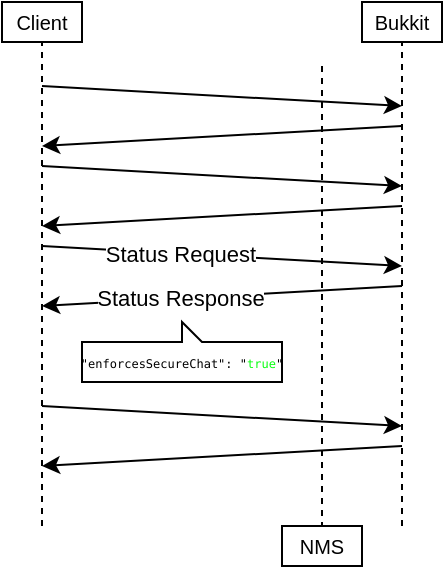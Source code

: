 <mxfile version="21.1.4" type="device">
  <diagram name="Page-1" id="VzulDhT4vkzdBkC5_DnN">
    <mxGraphModel dx="592" dy="348" grid="1" gridSize="10" guides="1" tooltips="1" connect="1" arrows="1" fold="1" page="1" pageScale="1" pageWidth="850" pageHeight="1100" math="0" shadow="0">
      <root>
        <mxCell id="0" />
        <mxCell id="1" parent="0" />
        <mxCell id="Z0ClTi26Nn-N9r6xedXH-1" value="&lt;font style=&quot;font-size: 10px;&quot;&gt;Client&lt;/font&gt;" style="rounded=0;whiteSpace=wrap;html=1;" vertex="1" parent="1">
          <mxGeometry x="240" y="108" width="40" height="20" as="geometry" />
        </mxCell>
        <mxCell id="Z0ClTi26Nn-N9r6xedXH-2" value="NMS" style="rounded=0;whiteSpace=wrap;html=1;fontSize=10;" vertex="1" parent="1">
          <mxGeometry x="380" y="370" width="40" height="20" as="geometry" />
        </mxCell>
        <mxCell id="Z0ClTi26Nn-N9r6xedXH-5" value="Status Request" style="endArrow=classic;html=1;rounded=0;" edge="1" parent="1">
          <mxGeometry x="-0.233" relative="1" as="geometry">
            <mxPoint x="260" y="230" as="sourcePoint" />
            <mxPoint x="440" y="240" as="targetPoint" />
            <mxPoint as="offset" />
          </mxGeometry>
        </mxCell>
        <mxCell id="Z0ClTi26Nn-N9r6xedXH-23" value="Bukkit" style="rounded=0;whiteSpace=wrap;html=1;fontSize=10;" vertex="1" parent="1">
          <mxGeometry x="420" y="108" width="40" height="20" as="geometry" />
        </mxCell>
        <mxCell id="Z0ClTi26Nn-N9r6xedXH-26" value="" style="endArrow=classic;html=1;rounded=0;" edge="1" parent="1">
          <mxGeometry width="50" height="50" relative="1" as="geometry">
            <mxPoint x="260" y="150" as="sourcePoint" />
            <mxPoint x="440" y="160" as="targetPoint" />
          </mxGeometry>
        </mxCell>
        <mxCell id="Z0ClTi26Nn-N9r6xedXH-27" value="" style="endArrow=none;dashed=1;html=1;rounded=0;entryX=0.5;entryY=1;entryDx=0;entryDy=0;" edge="1" parent="1" target="Z0ClTi26Nn-N9r6xedXH-1">
          <mxGeometry width="50" height="50" relative="1" as="geometry">
            <mxPoint x="260" y="370" as="sourcePoint" />
            <mxPoint x="280" y="213" as="targetPoint" />
          </mxGeometry>
        </mxCell>
        <mxCell id="Z0ClTi26Nn-N9r6xedXH-28" value="" style="endArrow=none;dashed=1;html=1;rounded=0;entryX=0.5;entryY=0;entryDx=0;entryDy=0;" edge="1" parent="1" target="Z0ClTi26Nn-N9r6xedXH-2">
          <mxGeometry width="50" height="50" relative="1" as="geometry">
            <mxPoint x="400" y="140" as="sourcePoint" />
            <mxPoint x="380" y="330" as="targetPoint" />
          </mxGeometry>
        </mxCell>
        <mxCell id="Z0ClTi26Nn-N9r6xedXH-30" value="" style="endArrow=none;dashed=1;html=1;rounded=0;entryX=0.5;entryY=1;entryDx=0;entryDy=0;" edge="1" parent="1" target="Z0ClTi26Nn-N9r6xedXH-23">
          <mxGeometry width="50" height="50" relative="1" as="geometry">
            <mxPoint x="440" y="370" as="sourcePoint" />
            <mxPoint x="390" y="200" as="targetPoint" />
          </mxGeometry>
        </mxCell>
        <mxCell id="Z0ClTi26Nn-N9r6xedXH-37" value="" style="endArrow=classic;html=1;rounded=0;" edge="1" parent="1">
          <mxGeometry width="50" height="50" relative="1" as="geometry">
            <mxPoint x="440" y="170" as="sourcePoint" />
            <mxPoint x="260" y="180" as="targetPoint" />
          </mxGeometry>
        </mxCell>
        <mxCell id="Z0ClTi26Nn-N9r6xedXH-39" value="" style="endArrow=classic;html=1;rounded=0;" edge="1" parent="1">
          <mxGeometry width="50" height="50" relative="1" as="geometry">
            <mxPoint x="260" y="190" as="sourcePoint" />
            <mxPoint x="440" y="200" as="targetPoint" />
          </mxGeometry>
        </mxCell>
        <mxCell id="Z0ClTi26Nn-N9r6xedXH-40" value="" style="endArrow=classic;html=1;rounded=0;" edge="1" parent="1">
          <mxGeometry width="50" height="50" relative="1" as="geometry">
            <mxPoint x="440" y="210" as="sourcePoint" />
            <mxPoint x="260" y="220" as="targetPoint" />
          </mxGeometry>
        </mxCell>
        <mxCell id="Z0ClTi26Nn-N9r6xedXH-44" value="Status Response" style="endArrow=classic;html=1;rounded=0;" edge="1" parent="1">
          <mxGeometry x="0.233" relative="1" as="geometry">
            <mxPoint x="440" y="250" as="sourcePoint" />
            <mxPoint x="260" y="260" as="targetPoint" />
            <mxPoint as="offset" />
          </mxGeometry>
        </mxCell>
        <mxCell id="Z0ClTi26Nn-N9r6xedXH-49" value="" style="endArrow=classic;html=1;rounded=0;" edge="1" parent="1">
          <mxGeometry width="50" height="50" relative="1" as="geometry">
            <mxPoint x="260" y="310" as="sourcePoint" />
            <mxPoint x="440" y="320" as="targetPoint" />
          </mxGeometry>
        </mxCell>
        <mxCell id="Z0ClTi26Nn-N9r6xedXH-50" value="" style="endArrow=classic;html=1;rounded=0;" edge="1" parent="1">
          <mxGeometry width="50" height="50" relative="1" as="geometry">
            <mxPoint x="440" y="330" as="sourcePoint" />
            <mxPoint x="260" y="340" as="targetPoint" />
          </mxGeometry>
        </mxCell>
        <mxCell id="Z0ClTi26Nn-N9r6xedXH-51" value="&lt;pre style=&quot;font-size: 6px;&quot;&gt;&quot;enforcesSecureChat&quot;: &quot;&lt;font color=&quot;#08ff10&quot;&gt;true&lt;/font&gt;&quot;&lt;/pre&gt;" style="shape=callout;whiteSpace=wrap;html=1;perimeter=calloutPerimeter;size=10;position=0.5;base=10;flipH=0;flipV=1;fontSize=6;" vertex="1" parent="1">
          <mxGeometry x="280" y="268" width="100" height="30" as="geometry" />
        </mxCell>
      </root>
    </mxGraphModel>
  </diagram>
</mxfile>
